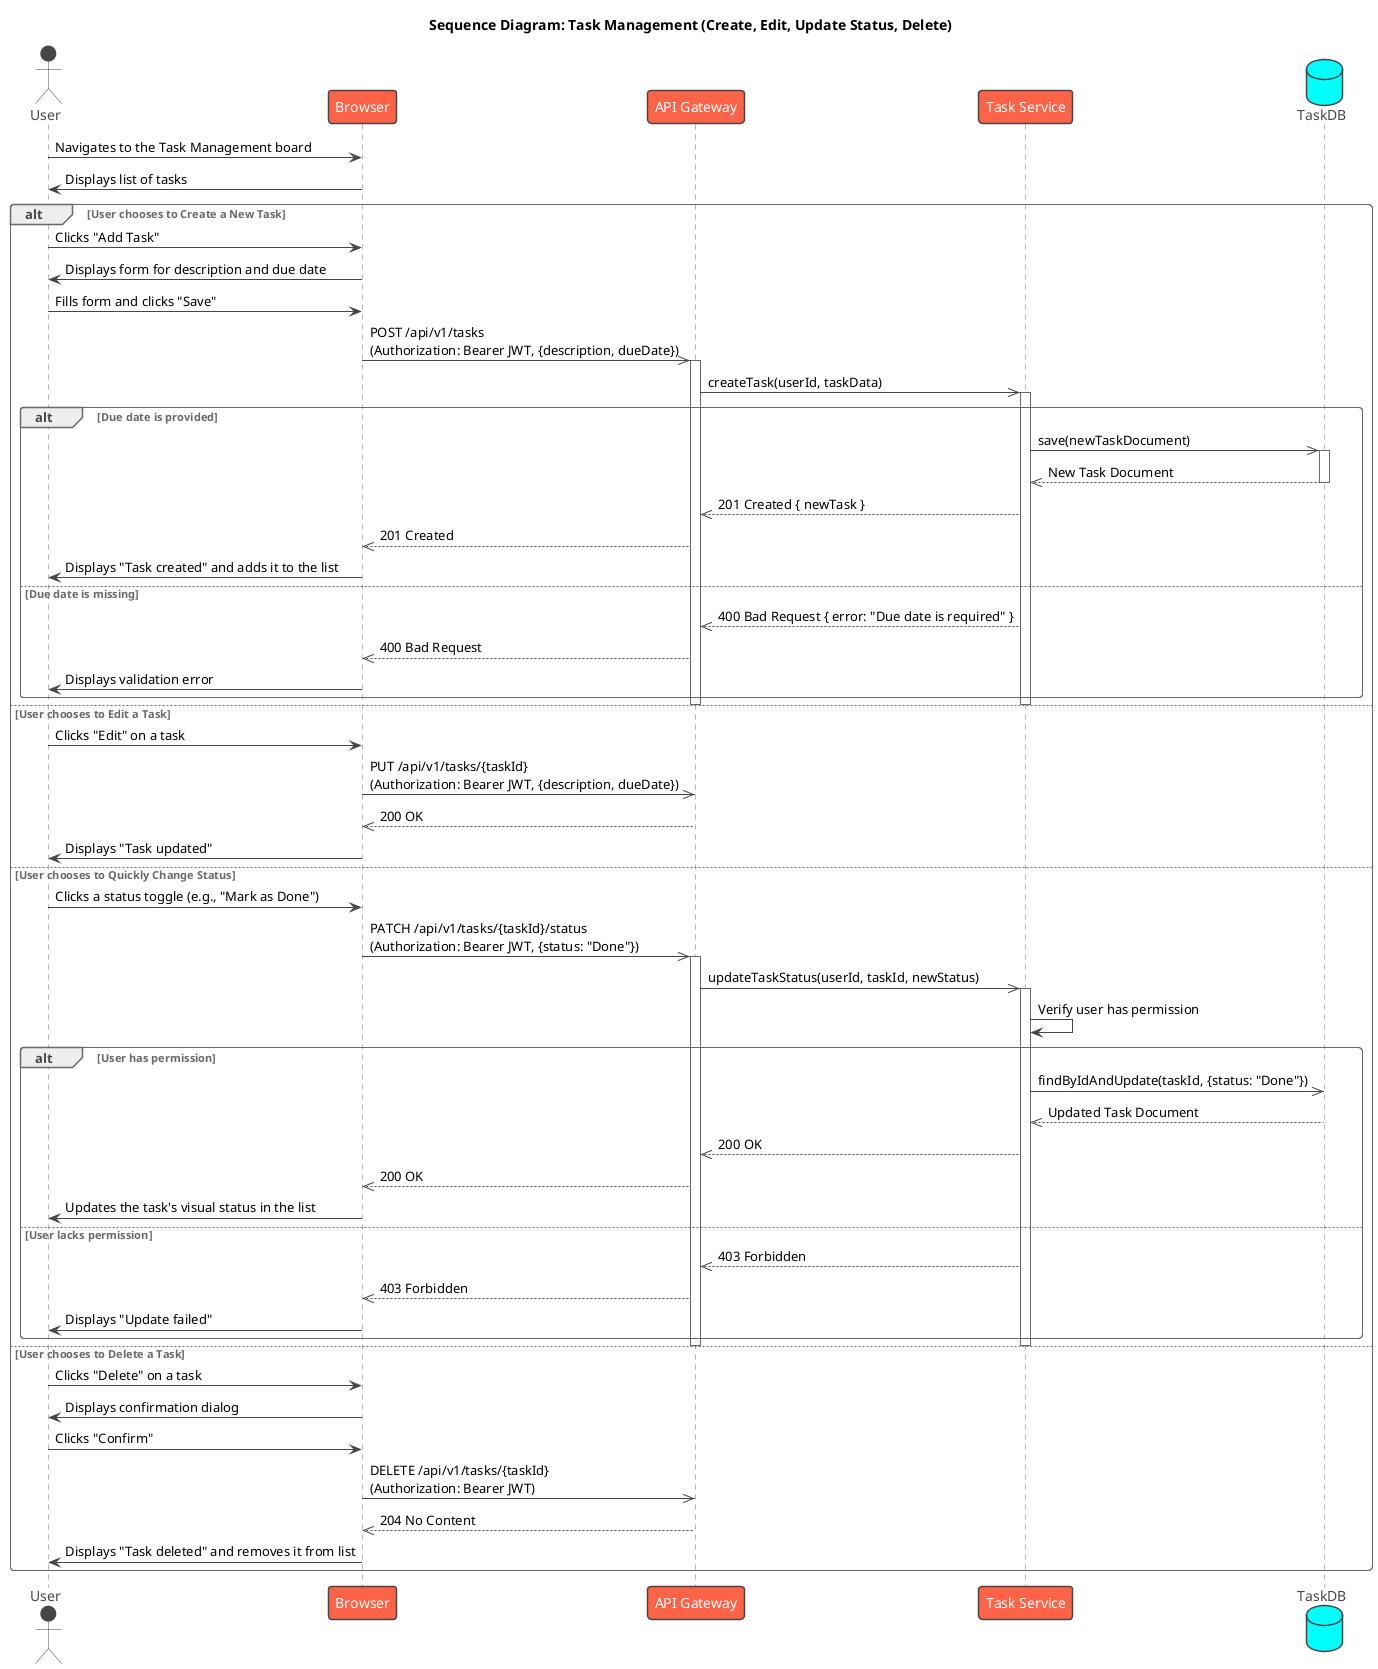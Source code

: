 @startuml
!theme vibrant

title Sequence Diagram: Task Management (Create, Edit, Update Status, Delete)

actor "User"
participant "Browser"
participant "API Gateway" as Gateway
participant "Task Service" as TaskService
database "TaskDB"

User -> Browser : Navigates to the Task Management board
' ... The initial list of tasks is fetched and displayed ...
Browser -> User : Displays list of tasks

alt User chooses to Create a New Task

    User -> Browser : Clicks "Add Task"
    Browser -> User : Displays form for description and due date
    User -> Browser : Fills form and clicks "Save"
    Browser ->> Gateway : POST /api/v1/tasks\n(Authorization: Bearer JWT, {description, dueDate})
    activate Gateway

    Gateway ->> TaskService : createTask(userId, taskData)
    activate TaskService

    alt Due date is provided
        TaskService ->> TaskDB : save(newTaskDocument)
        activate TaskDB
        TaskDB -->> TaskService : New Task Document
        deactivate TaskDB
        TaskService -->> Gateway : 201 Created { newTask }
        Gateway -->> Browser : 201 Created
        Browser -> User : Displays "Task created" and adds it to the list
    else Due date is missing
        TaskService -->> Gateway : 400 Bad Request { error: "Due date is required" }
        Gateway -->> Browser : 400 Bad Request
        Browser -> User : Displays validation error
    end
    deactivate TaskService
    deactivate Gateway

else User chooses to Edit a Task

    User -> Browser : Clicks "Edit" on a task
    ' ... similar flow to create, but using PUT ...
    Browser ->> Gateway : PUT /api/v1/tasks/{taskId}\n(Authorization: Bearer JWT, {description, dueDate})
    ' ... server validates and updates ...
    Gateway -->> Browser : 200 OK
    Browser -> User : Displays "Task updated"

else User chooses to Quickly Change Status

    User -> Browser : Clicks a status toggle (e.g., "Mark as Done")
    Browser ->> Gateway : PATCH /api/v1/tasks/{taskId}/status\n(Authorization: Bearer JWT, {status: "Done"})
    activate Gateway
    Gateway ->> TaskService : updateTaskStatus(userId, taskId, newStatus)
    activate TaskService
    TaskService -> TaskService : Verify user has permission
    alt User has permission
        TaskService ->> TaskDB : findByIdAndUpdate(taskId, {status: "Done"})
        TaskDB -->> TaskService : Updated Task Document
        TaskService -->> Gateway : 200 OK
        Gateway -->> Browser : 200 OK
        Browser -> User : Updates the task's visual status in the list
    else User lacks permission
        TaskService -->> Gateway : 403 Forbidden
        Gateway -->> Browser : 403 Forbidden
        Browser -> User : Displays "Update failed"
    end
    deactivate TaskService
    deactivate Gateway

else User chooses to Delete a Task

    User -> Browser : Clicks "Delete" on a task
    Browser -> User : Displays confirmation dialog
    User -> Browser : Clicks "Confirm"
    Browser ->> Gateway : DELETE /api/v1/tasks/{taskId}\n(Authorization: Bearer JWT)
    ' ... server verifies permissions and deletes ...
    Gateway -->> Browser : 204 No Content
    Browser -> User : Displays "Task deleted" and removes it from list

end

@enduml
